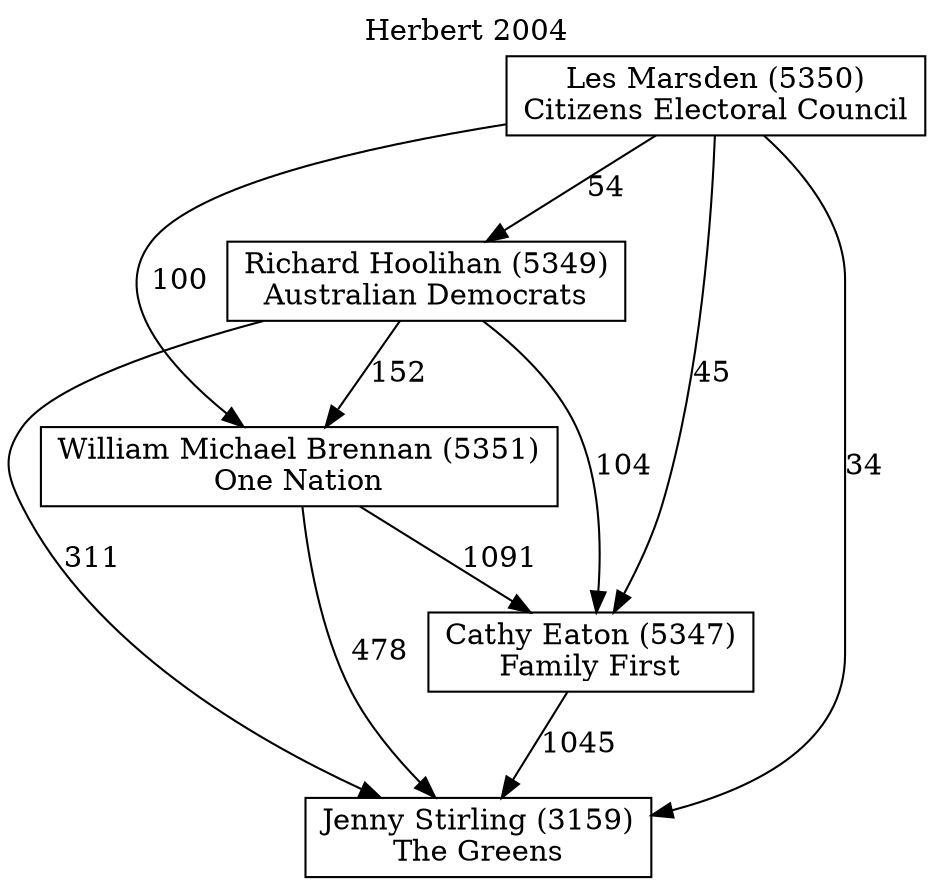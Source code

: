 // House preference flow
digraph "Jenny Stirling (3159)_Herbert_2004" {
	graph [label="Herbert 2004" labelloc=t mclimit=10]
	node [shape=box]
	"Cathy Eaton (5347)" [label="Cathy Eaton (5347)
Family First"]
	"Jenny Stirling (3159)" [label="Jenny Stirling (3159)
The Greens"]
	"Les Marsden (5350)" [label="Les Marsden (5350)
Citizens Electoral Council"]
	"Richard Hoolihan (5349)" [label="Richard Hoolihan (5349)
Australian Democrats"]
	"William Michael Brennan (5351)" [label="William Michael Brennan (5351)
One Nation"]
	"Cathy Eaton (5347)" -> "Jenny Stirling (3159)" [label=1045]
	"Les Marsden (5350)" -> "Cathy Eaton (5347)" [label=45]
	"Les Marsden (5350)" -> "Jenny Stirling (3159)" [label=34]
	"Les Marsden (5350)" -> "Richard Hoolihan (5349)" [label=54]
	"Les Marsden (5350)" -> "William Michael Brennan (5351)" [label=100]
	"Richard Hoolihan (5349)" -> "Cathy Eaton (5347)" [label=104]
	"Richard Hoolihan (5349)" -> "Jenny Stirling (3159)" [label=311]
	"Richard Hoolihan (5349)" -> "William Michael Brennan (5351)" [label=152]
	"William Michael Brennan (5351)" -> "Cathy Eaton (5347)" [label=1091]
	"William Michael Brennan (5351)" -> "Jenny Stirling (3159)" [label=478]
}
